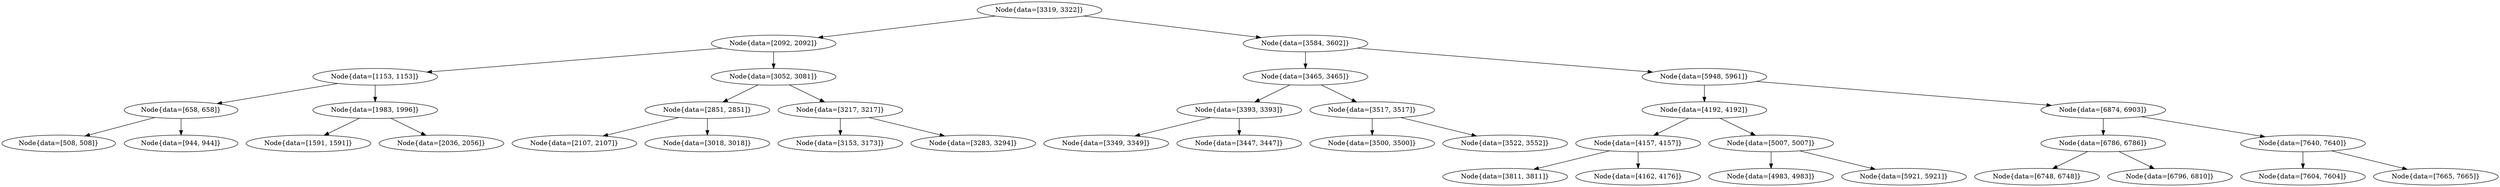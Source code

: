 digraph G{
839959262 [label="Node{data=[3319, 3322]}"]
839959262 -> 1709234654
1709234654 [label="Node{data=[2092, 2092]}"]
1709234654 -> 1298805460
1298805460 [label="Node{data=[1153, 1153]}"]
1298805460 -> 948262333
948262333 [label="Node{data=[658, 658]}"]
948262333 -> 204961345
204961345 [label="Node{data=[508, 508]}"]
948262333 -> 1870295088
1870295088 [label="Node{data=[944, 944]}"]
1298805460 -> 1931088793
1931088793 [label="Node{data=[1983, 1996]}"]
1931088793 -> 1637914874
1637914874 [label="Node{data=[1591, 1591]}"]
1931088793 -> 1452437489
1452437489 [label="Node{data=[2036, 2056]}"]
1709234654 -> 1792376547
1792376547 [label="Node{data=[3052, 3081]}"]
1792376547 -> 1232088827
1232088827 [label="Node{data=[2851, 2851]}"]
1232088827 -> 745670759
745670759 [label="Node{data=[2107, 2107]}"]
1232088827 -> 1775896575
1775896575 [label="Node{data=[3018, 3018]}"]
1792376547 -> 674844225
674844225 [label="Node{data=[3217, 3217]}"]
674844225 -> 1626778187
1626778187 [label="Node{data=[3153, 3173]}"]
674844225 -> 1551607554
1551607554 [label="Node{data=[3283, 3294]}"]
839959262 -> 1697097357
1697097357 [label="Node{data=[3584, 3602]}"]
1697097357 -> 118400814
118400814 [label="Node{data=[3465, 3465]}"]
118400814 -> 1384116598
1384116598 [label="Node{data=[3393, 3393]}"]
1384116598 -> 1396514700
1396514700 [label="Node{data=[3349, 3349]}"]
1384116598 -> 192338088
192338088 [label="Node{data=[3447, 3447]}"]
118400814 -> 2033396031
2033396031 [label="Node{data=[3517, 3517]}"]
2033396031 -> 1424655150
1424655150 [label="Node{data=[3500, 3500]}"]
2033396031 -> 1863329600
1863329600 [label="Node{data=[3522, 3552]}"]
1697097357 -> 1386090898
1386090898 [label="Node{data=[5948, 5961]}"]
1386090898 -> 847552559
847552559 [label="Node{data=[4192, 4192]}"]
847552559 -> 855094946
855094946 [label="Node{data=[4157, 4157]}"]
855094946 -> 1555283355
1555283355 [label="Node{data=[3811, 3811]}"]
855094946 -> 2122523934
2122523934 [label="Node{data=[4162, 4176]}"]
847552559 -> 1771140921
1771140921 [label="Node{data=[5007, 5007]}"]
1771140921 -> 1717341711
1717341711 [label="Node{data=[4983, 4983]}"]
1771140921 -> 667072570
667072570 [label="Node{data=[5921, 5921]}"]
1386090898 -> 1074713097
1074713097 [label="Node{data=[6874, 6903]}"]
1074713097 -> 574905742
574905742 [label="Node{data=[6786, 6786]}"]
574905742 -> 552244031
552244031 [label="Node{data=[6748, 6748]}"]
574905742 -> 308018288
308018288 [label="Node{data=[6796, 6810]}"]
1074713097 -> 611576488
611576488 [label="Node{data=[7640, 7640]}"]
611576488 -> 609971077
609971077 [label="Node{data=[7604, 7604]}"]
611576488 -> 1348233050
1348233050 [label="Node{data=[7665, 7665]}"]
}